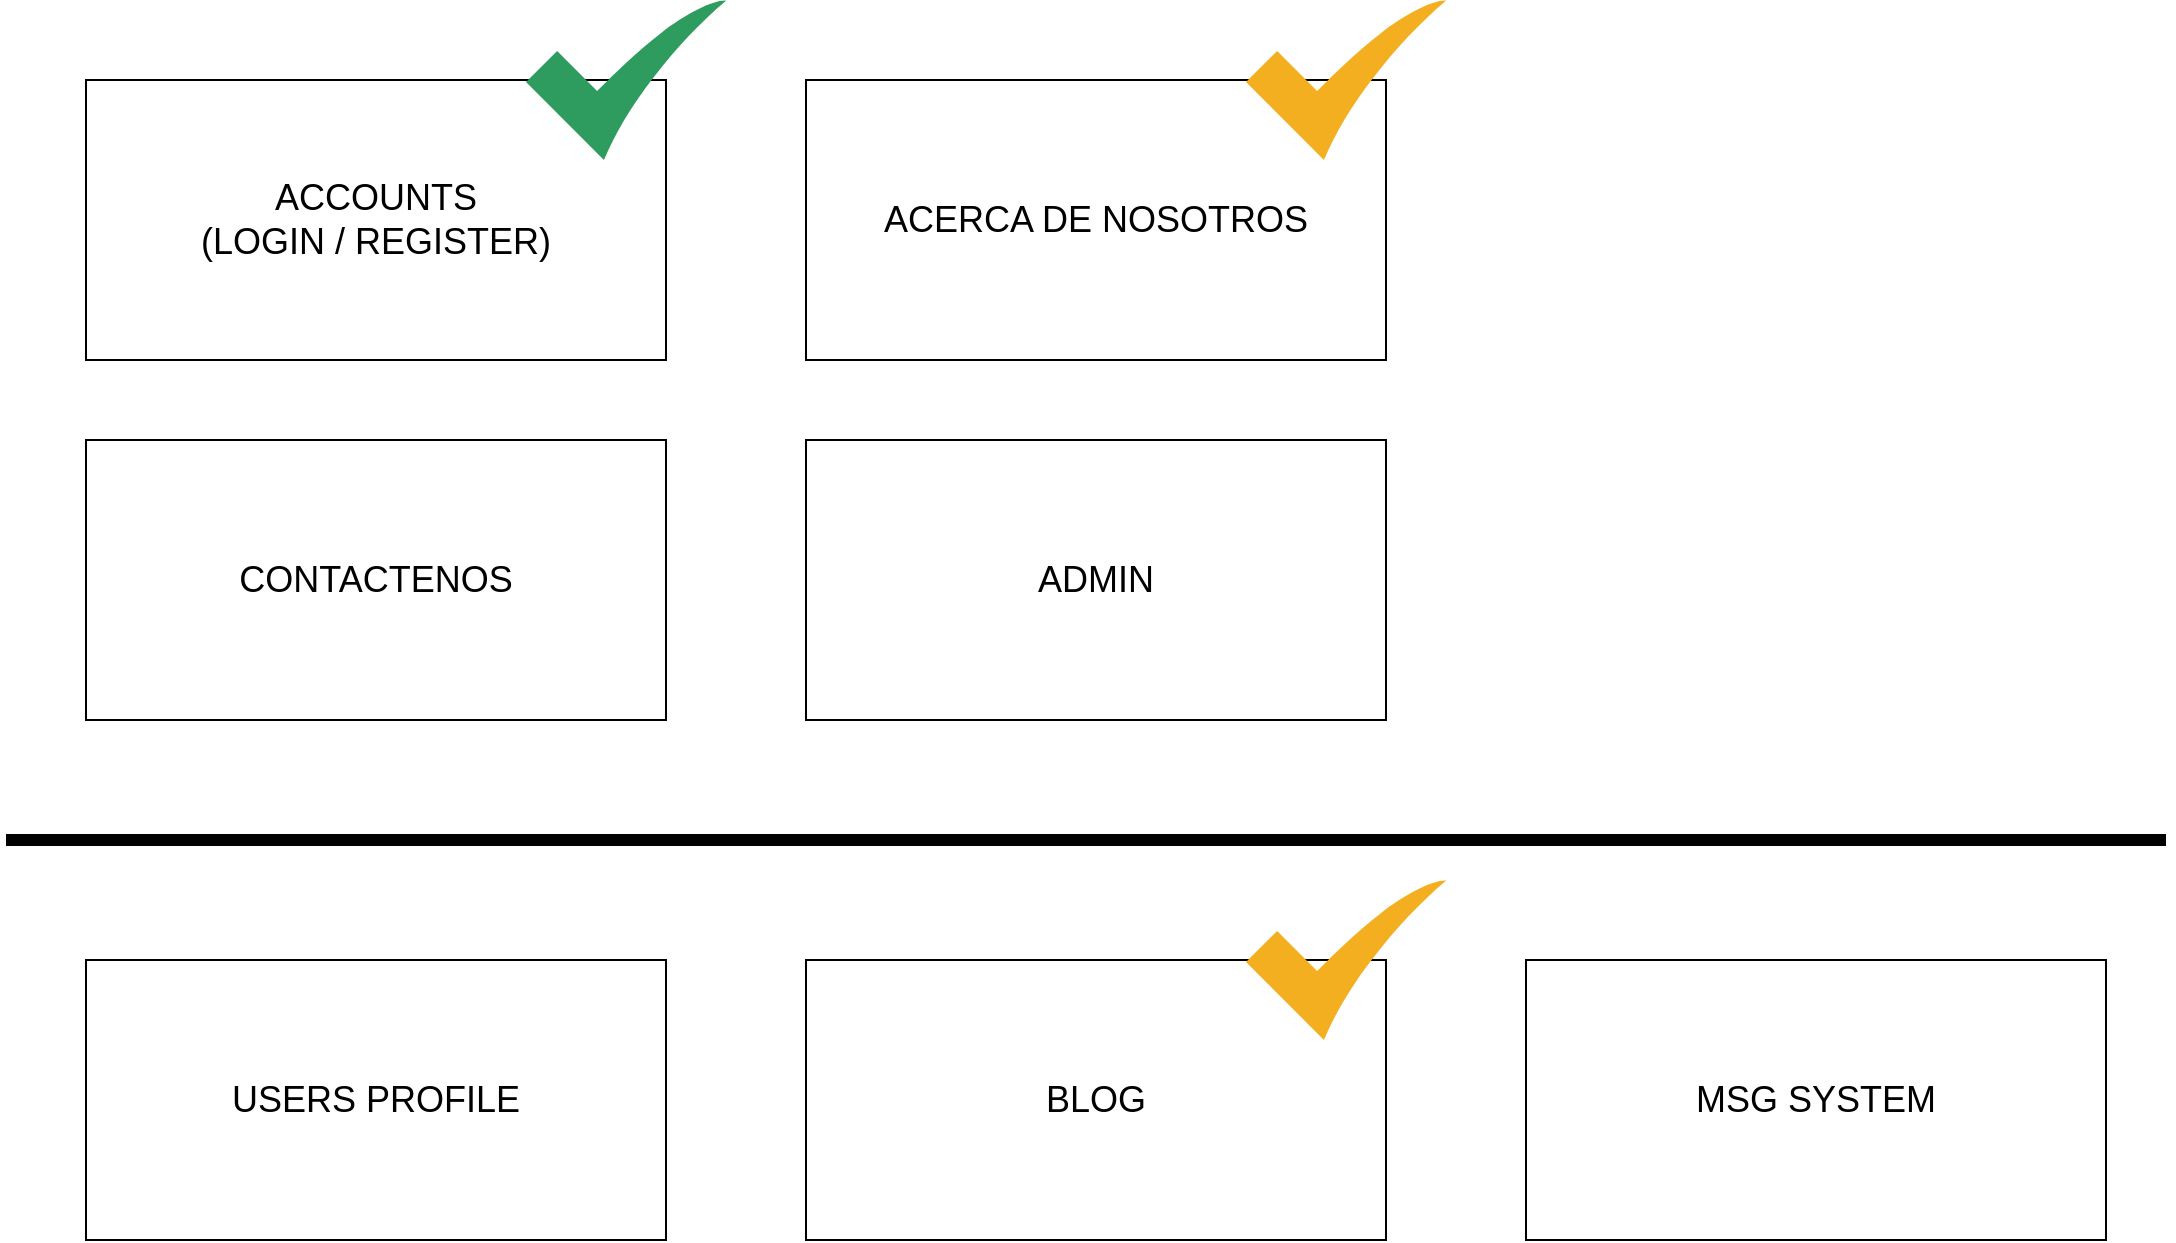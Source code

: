 <mxfile version="13.6.2" type="device"><diagram id="yneE6qaJ7M8iAbzbELoT" name="Page-1"><mxGraphModel dx="2062" dy="832" grid="1" gridSize="10" guides="1" tooltips="1" connect="1" arrows="1" fold="1" page="1" pageScale="1" pageWidth="1169" pageHeight="827" math="0" shadow="0"><root><mxCell id="0"/><mxCell id="1" parent="0"/><mxCell id="esYiOhB1Ci6nU6uwzi5C-1" value="ACCOUNTS&lt;br style=&quot;font-size: 18px;&quot;&gt;(LOGIN / REGISTER)" style="rounded=0;whiteSpace=wrap;html=1;fontSize=18;fontStyle=0" vertex="1" parent="1"><mxGeometry x="80" y="100" width="290" height="140" as="geometry"/></mxCell><mxCell id="esYiOhB1Ci6nU6uwzi5C-2" value="BLOG" style="rounded=0;whiteSpace=wrap;html=1;fontSize=18;fontStyle=0" vertex="1" parent="1"><mxGeometry x="440" y="540" width="290" height="140" as="geometry"/></mxCell><mxCell id="esYiOhB1Ci6nU6uwzi5C-3" value="ACERCA DE NOSOTROS" style="rounded=0;whiteSpace=wrap;html=1;fontSize=18;fontStyle=0" vertex="1" parent="1"><mxGeometry x="440" y="100" width="290" height="140" as="geometry"/></mxCell><mxCell id="esYiOhB1Ci6nU6uwzi5C-4" value="CONTACTENOS" style="rounded=0;whiteSpace=wrap;html=1;fontSize=18;fontStyle=0" vertex="1" parent="1"><mxGeometry x="80" y="280" width="290" height="140" as="geometry"/></mxCell><mxCell id="esYiOhB1Ci6nU6uwzi5C-5" value="ADMIN" style="rounded=0;whiteSpace=wrap;html=1;fontSize=18;fontStyle=0" vertex="1" parent="1"><mxGeometry x="440" y="280" width="290" height="140" as="geometry"/></mxCell><mxCell id="esYiOhB1Ci6nU6uwzi5C-6" value="USERS PROFILE" style="rounded=0;whiteSpace=wrap;html=1;fontSize=18;fontStyle=0" vertex="1" parent="1"><mxGeometry x="80" y="540" width="290" height="140" as="geometry"/></mxCell><mxCell id="esYiOhB1Ci6nU6uwzi5C-7" value="MSG SYSTEM" style="rounded=0;whiteSpace=wrap;html=1;fontSize=18;fontStyle=0" vertex="1" parent="1"><mxGeometry x="800" y="540" width="290" height="140" as="geometry"/></mxCell><mxCell id="esYiOhB1Ci6nU6uwzi5C-8" value="" style="endArrow=none;html=1;fontSize=18;strokeWidth=6;" edge="1" parent="1"><mxGeometry width="50" height="50" relative="1" as="geometry"><mxPoint x="40" y="480" as="sourcePoint"/><mxPoint x="1120" y="480" as="targetPoint"/></mxGeometry></mxCell><mxCell id="esYiOhB1Ci6nU6uwzi5C-9" value="" style="html=1;aspect=fixed;strokeColor=none;shadow=0;align=center;verticalAlign=top;fillColor=#2D9C5E;shape=mxgraph.gcp2.check;fontSize=18;" vertex="1" parent="1"><mxGeometry x="300" y="60" width="100" height="80" as="geometry"/></mxCell><mxCell id="esYiOhB1Ci6nU6uwzi5C-10" value="" style="html=1;aspect=fixed;strokeColor=none;shadow=0;align=center;verticalAlign=top;fillColor=#F4AF20;shape=mxgraph.gcp2.check;fontSize=18;" vertex="1" parent="1"><mxGeometry x="660" y="500" width="100" height="80" as="geometry"/></mxCell><mxCell id="esYiOhB1Ci6nU6uwzi5C-11" value="" style="html=1;aspect=fixed;strokeColor=none;shadow=0;align=center;verticalAlign=top;fillColor=#F4AF20;shape=mxgraph.gcp2.check;fontSize=18;" vertex="1" parent="1"><mxGeometry x="660" y="60" width="100" height="80" as="geometry"/></mxCell></root></mxGraphModel></diagram></mxfile>